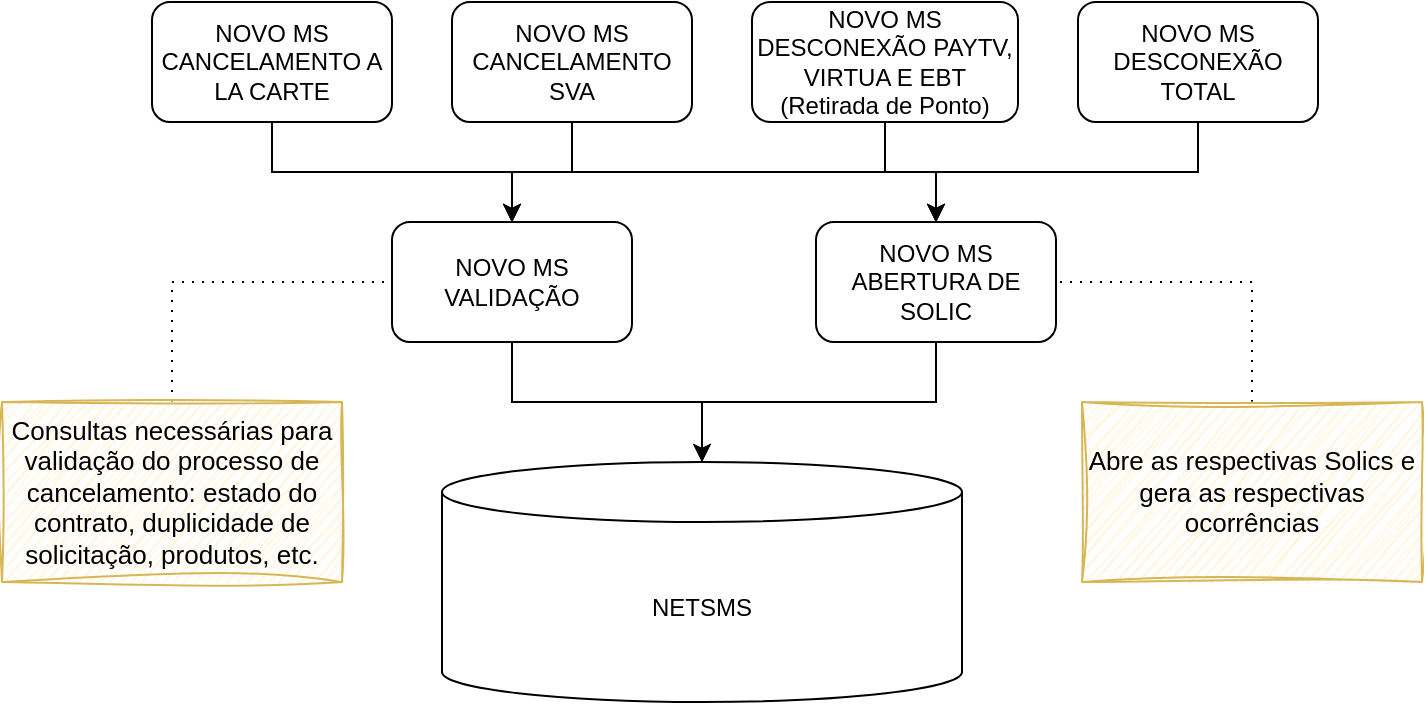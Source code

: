 <mxfile version="24.7.12">
  <diagram name="Página-1" id="N96-9a80JCwreDkaWTHb">
    <mxGraphModel dx="1050" dy="530" grid="1" gridSize="10" guides="1" tooltips="1" connect="1" arrows="1" fold="1" page="1" pageScale="1" pageWidth="827" pageHeight="1169" math="0" shadow="0">
      <root>
        <mxCell id="0" />
        <mxCell id="1" parent="0" />
        <mxCell id="AT1N3LeawH06ayg-ftKs-1" value="NETSMS" style="shape=cylinder3;whiteSpace=wrap;html=1;boundedLbl=1;backgroundOutline=1;size=15;hachureGap=4;fontFamily=Helvetica;" vertex="1" parent="1">
          <mxGeometry x="300" y="260" width="260" height="120" as="geometry" />
        </mxCell>
        <mxCell id="AT1N3LeawH06ayg-ftKs-2" value="NOVO MS VALIDAÇÃO" style="rounded=1;whiteSpace=wrap;html=1;hachureGap=4;fontFamily=Helvetica;" vertex="1" parent="1">
          <mxGeometry x="275" y="140" width="120" height="60" as="geometry" />
        </mxCell>
        <mxCell id="AT1N3LeawH06ayg-ftKs-9" style="edgeStyle=orthogonalEdgeStyle;rounded=0;hachureGap=4;orthogonalLoop=1;jettySize=auto;html=1;fontFamily=Helvetica;" edge="1" parent="1" source="AT1N3LeawH06ayg-ftKs-3" target="AT1N3LeawH06ayg-ftKs-1">
          <mxGeometry relative="1" as="geometry" />
        </mxCell>
        <mxCell id="AT1N3LeawH06ayg-ftKs-3" value="NOVO MS ABERTURA DE SOLIC" style="rounded=1;whiteSpace=wrap;html=1;hachureGap=4;fontFamily=Helvetica;" vertex="1" parent="1">
          <mxGeometry x="487" y="140" width="120" height="60" as="geometry" />
        </mxCell>
        <mxCell id="AT1N3LeawH06ayg-ftKs-10" style="edgeStyle=orthogonalEdgeStyle;rounded=0;hachureGap=4;orthogonalLoop=1;jettySize=auto;html=1;fontFamily=Helvetica;" edge="1" parent="1" source="AT1N3LeawH06ayg-ftKs-4" target="AT1N3LeawH06ayg-ftKs-2">
          <mxGeometry relative="1" as="geometry" />
        </mxCell>
        <mxCell id="AT1N3LeawH06ayg-ftKs-11" style="edgeStyle=orthogonalEdgeStyle;rounded=0;hachureGap=4;orthogonalLoop=1;jettySize=auto;html=1;entryX=0.5;entryY=0;entryDx=0;entryDy=0;fontFamily=Helvetica;exitX=0.5;exitY=1;exitDx=0;exitDy=0;" edge="1" parent="1" source="AT1N3LeawH06ayg-ftKs-4" target="AT1N3LeawH06ayg-ftKs-3">
          <mxGeometry relative="1" as="geometry" />
        </mxCell>
        <mxCell id="AT1N3LeawH06ayg-ftKs-4" value="NOVO MS CANCELAMENTO A LA CARTE" style="rounded=1;whiteSpace=wrap;html=1;hachureGap=4;fontFamily=Helvetica;" vertex="1" parent="1">
          <mxGeometry x="155" y="30" width="120" height="60" as="geometry" />
        </mxCell>
        <mxCell id="AT1N3LeawH06ayg-ftKs-12" style="edgeStyle=orthogonalEdgeStyle;rounded=0;hachureGap=4;orthogonalLoop=1;jettySize=auto;html=1;entryX=0.5;entryY=0;entryDx=0;entryDy=0;fontFamily=Helvetica;" edge="1" parent="1" source="AT1N3LeawH06ayg-ftKs-5" target="AT1N3LeawH06ayg-ftKs-2">
          <mxGeometry relative="1" as="geometry" />
        </mxCell>
        <mxCell id="AT1N3LeawH06ayg-ftKs-13" style="edgeStyle=orthogonalEdgeStyle;rounded=0;hachureGap=4;orthogonalLoop=1;jettySize=auto;html=1;entryX=0.5;entryY=0;entryDx=0;entryDy=0;fontFamily=Helvetica;exitX=0.5;exitY=1;exitDx=0;exitDy=0;" edge="1" parent="1" source="AT1N3LeawH06ayg-ftKs-5" target="AT1N3LeawH06ayg-ftKs-3">
          <mxGeometry relative="1" as="geometry" />
        </mxCell>
        <mxCell id="AT1N3LeawH06ayg-ftKs-5" value="NOVO MS CANCELAMENTO SVA" style="rounded=1;whiteSpace=wrap;html=1;hachureGap=4;fontFamily=Helvetica;" vertex="1" parent="1">
          <mxGeometry x="305" y="30" width="120" height="60" as="geometry" />
        </mxCell>
        <mxCell id="AT1N3LeawH06ayg-ftKs-14" style="edgeStyle=orthogonalEdgeStyle;rounded=0;hachureGap=4;orthogonalLoop=1;jettySize=auto;html=1;entryX=0.5;entryY=0;entryDx=0;entryDy=0;fontFamily=Helvetica;exitX=0.5;exitY=1;exitDx=0;exitDy=0;" edge="1" parent="1" source="AT1N3LeawH06ayg-ftKs-6" target="AT1N3LeawH06ayg-ftKs-2">
          <mxGeometry relative="1" as="geometry" />
        </mxCell>
        <mxCell id="AT1N3LeawH06ayg-ftKs-15" style="edgeStyle=orthogonalEdgeStyle;rounded=0;hachureGap=4;orthogonalLoop=1;jettySize=auto;html=1;entryX=0.5;entryY=0;entryDx=0;entryDy=0;fontFamily=Helvetica;" edge="1" parent="1" source="AT1N3LeawH06ayg-ftKs-6" target="AT1N3LeawH06ayg-ftKs-3">
          <mxGeometry relative="1" as="geometry" />
        </mxCell>
        <mxCell id="AT1N3LeawH06ayg-ftKs-6" value="NOVO MS DESCONEXÃO PAYTV, VIRTUA E EBT (Retirada de Ponto)" style="rounded=1;whiteSpace=wrap;html=1;hachureGap=4;fontFamily=Helvetica;" vertex="1" parent="1">
          <mxGeometry x="455" y="30" width="133" height="60" as="geometry" />
        </mxCell>
        <mxCell id="AT1N3LeawH06ayg-ftKs-16" style="edgeStyle=orthogonalEdgeStyle;rounded=0;hachureGap=4;orthogonalLoop=1;jettySize=auto;html=1;entryX=0.5;entryY=0;entryDx=0;entryDy=0;fontFamily=Helvetica;exitX=0.5;exitY=1;exitDx=0;exitDy=0;" edge="1" parent="1" source="AT1N3LeawH06ayg-ftKs-7" target="AT1N3LeawH06ayg-ftKs-2">
          <mxGeometry relative="1" as="geometry" />
        </mxCell>
        <mxCell id="AT1N3LeawH06ayg-ftKs-17" style="edgeStyle=orthogonalEdgeStyle;rounded=0;hachureGap=4;orthogonalLoop=1;jettySize=auto;html=1;entryX=0.5;entryY=0;entryDx=0;entryDy=0;fontFamily=Helvetica;exitX=0.5;exitY=1;exitDx=0;exitDy=0;" edge="1" parent="1" source="AT1N3LeawH06ayg-ftKs-7" target="AT1N3LeawH06ayg-ftKs-3">
          <mxGeometry relative="1" as="geometry" />
        </mxCell>
        <mxCell id="AT1N3LeawH06ayg-ftKs-7" value="NOVO MS DESCONEXÃO TOTAL" style="rounded=1;whiteSpace=wrap;html=1;hachureGap=4;fontFamily=Helvetica;" vertex="1" parent="1">
          <mxGeometry x="618" y="30" width="120" height="60" as="geometry" />
        </mxCell>
        <mxCell id="AT1N3LeawH06ayg-ftKs-8" style="edgeStyle=orthogonalEdgeStyle;rounded=0;hachureGap=4;orthogonalLoop=1;jettySize=auto;html=1;entryX=0.5;entryY=0;entryDx=0;entryDy=0;entryPerimeter=0;fontFamily=Helvetica;" edge="1" parent="1" source="AT1N3LeawH06ayg-ftKs-2" target="AT1N3LeawH06ayg-ftKs-1">
          <mxGeometry relative="1" as="geometry" />
        </mxCell>
        <mxCell id="AT1N3LeawH06ayg-ftKs-20" style="edgeStyle=orthogonalEdgeStyle;rounded=0;hachureGap=4;orthogonalLoop=1;jettySize=auto;html=1;entryX=0;entryY=0.5;entryDx=0;entryDy=0;fontFamily=Helvetica;exitX=0.5;exitY=0;exitDx=0;exitDy=0;endArrow=none;endFill=0;dashed=1;dashPattern=1 4;" edge="1" parent="1" source="AT1N3LeawH06ayg-ftKs-19" target="AT1N3LeawH06ayg-ftKs-2">
          <mxGeometry relative="1" as="geometry" />
        </mxCell>
        <mxCell id="AT1N3LeawH06ayg-ftKs-19" value="Consultas necessárias para validação do processo de cancelamento: estado do contrato, duplicidade de solicitação, produtos, etc." style="text;html=1;align=center;verticalAlign=middle;whiteSpace=wrap;rounded=0;fontFamily=Helvetica;fillColor=#fff2cc;strokeColor=#d6b656;fontSize=13;sketch=1;curveFitting=1;jiggle=2;" vertex="1" parent="1">
          <mxGeometry x="80" y="230" width="170" height="90" as="geometry" />
        </mxCell>
        <mxCell id="AT1N3LeawH06ayg-ftKs-22" style="edgeStyle=orthogonalEdgeStyle;rounded=0;hachureGap=4;orthogonalLoop=1;jettySize=auto;html=1;entryX=1;entryY=0.5;entryDx=0;entryDy=0;fontFamily=Helvetica;exitX=0.5;exitY=0;exitDx=0;exitDy=0;endArrow=none;endFill=0;dashed=1;dashPattern=1 4;" edge="1" parent="1" source="AT1N3LeawH06ayg-ftKs-21" target="AT1N3LeawH06ayg-ftKs-3">
          <mxGeometry relative="1" as="geometry" />
        </mxCell>
        <mxCell id="AT1N3LeawH06ayg-ftKs-21" value="Abre as respectivas Solics e gera as respectivas ocorrências" style="text;html=1;align=center;verticalAlign=middle;whiteSpace=wrap;rounded=0;fontFamily=Helvetica;fillColor=#fff2cc;strokeColor=#d6b656;fontSize=13;sketch=1;curveFitting=1;jiggle=2;" vertex="1" parent="1">
          <mxGeometry x="620" y="230" width="170" height="90" as="geometry" />
        </mxCell>
      </root>
    </mxGraphModel>
  </diagram>
</mxfile>
